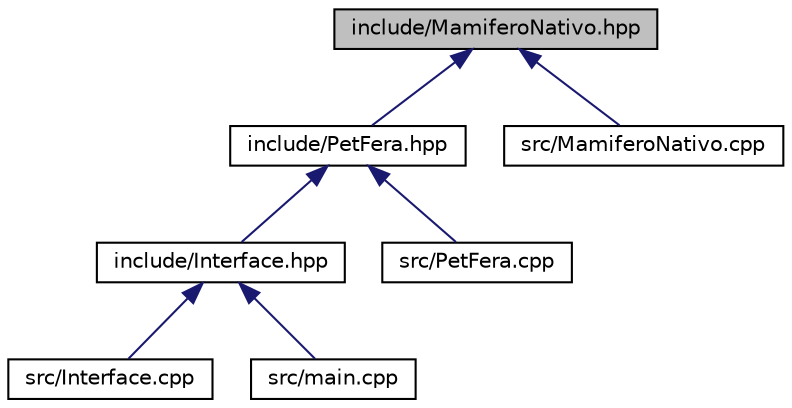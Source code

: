 digraph "include/MamiferoNativo.hpp"
{
  edge [fontname="Helvetica",fontsize="10",labelfontname="Helvetica",labelfontsize="10"];
  node [fontname="Helvetica",fontsize="10",shape=record];
  Node11 [label="include/MamiferoNativo.hpp",height=0.2,width=0.4,color="black", fillcolor="grey75", style="filled", fontcolor="black"];
  Node11 -> Node12 [dir="back",color="midnightblue",fontsize="10",style="solid",fontname="Helvetica"];
  Node12 [label="include/PetFera.hpp",height=0.2,width=0.4,color="black", fillcolor="white", style="filled",URL="$PetFera_8hpp.html",tooltip="Classe que representa o petshop. "];
  Node12 -> Node13 [dir="back",color="midnightblue",fontsize="10",style="solid",fontname="Helvetica"];
  Node13 [label="include/Interface.hpp",height=0.2,width=0.4,color="black", fillcolor="white", style="filled",URL="$Interface_8hpp.html",tooltip="Classe que representa a interface do projeto. "];
  Node13 -> Node14 [dir="back",color="midnightblue",fontsize="10",style="solid",fontname="Helvetica"];
  Node14 [label="src/Interface.cpp",height=0.2,width=0.4,color="black", fillcolor="white", style="filled",URL="$Interface_8cpp.html",tooltip="Implementação da classe que representa a interface do projeto. "];
  Node13 -> Node15 [dir="back",color="midnightblue",fontsize="10",style="solid",fontname="Helvetica"];
  Node15 [label="src/main.cpp",height=0.2,width=0.4,color="black", fillcolor="white", style="filled",URL="$main_8cpp.html",tooltip="Função principal. "];
  Node12 -> Node16 [dir="back",color="midnightblue",fontsize="10",style="solid",fontname="Helvetica"];
  Node16 [label="src/PetFera.cpp",height=0.2,width=0.4,color="black", fillcolor="white", style="filled",URL="$PetFera_8cpp.html",tooltip="Implementação da classe que representa o petshop. "];
  Node11 -> Node17 [dir="back",color="midnightblue",fontsize="10",style="solid",fontname="Helvetica"];
  Node17 [label="src/MamiferoNativo.cpp",height=0.2,width=0.4,color="black", fillcolor="white", style="filled",URL="$MamiferoNativo_8cpp.html",tooltip="Implementação da classe que representa os mamíferos nativos. "];
}
